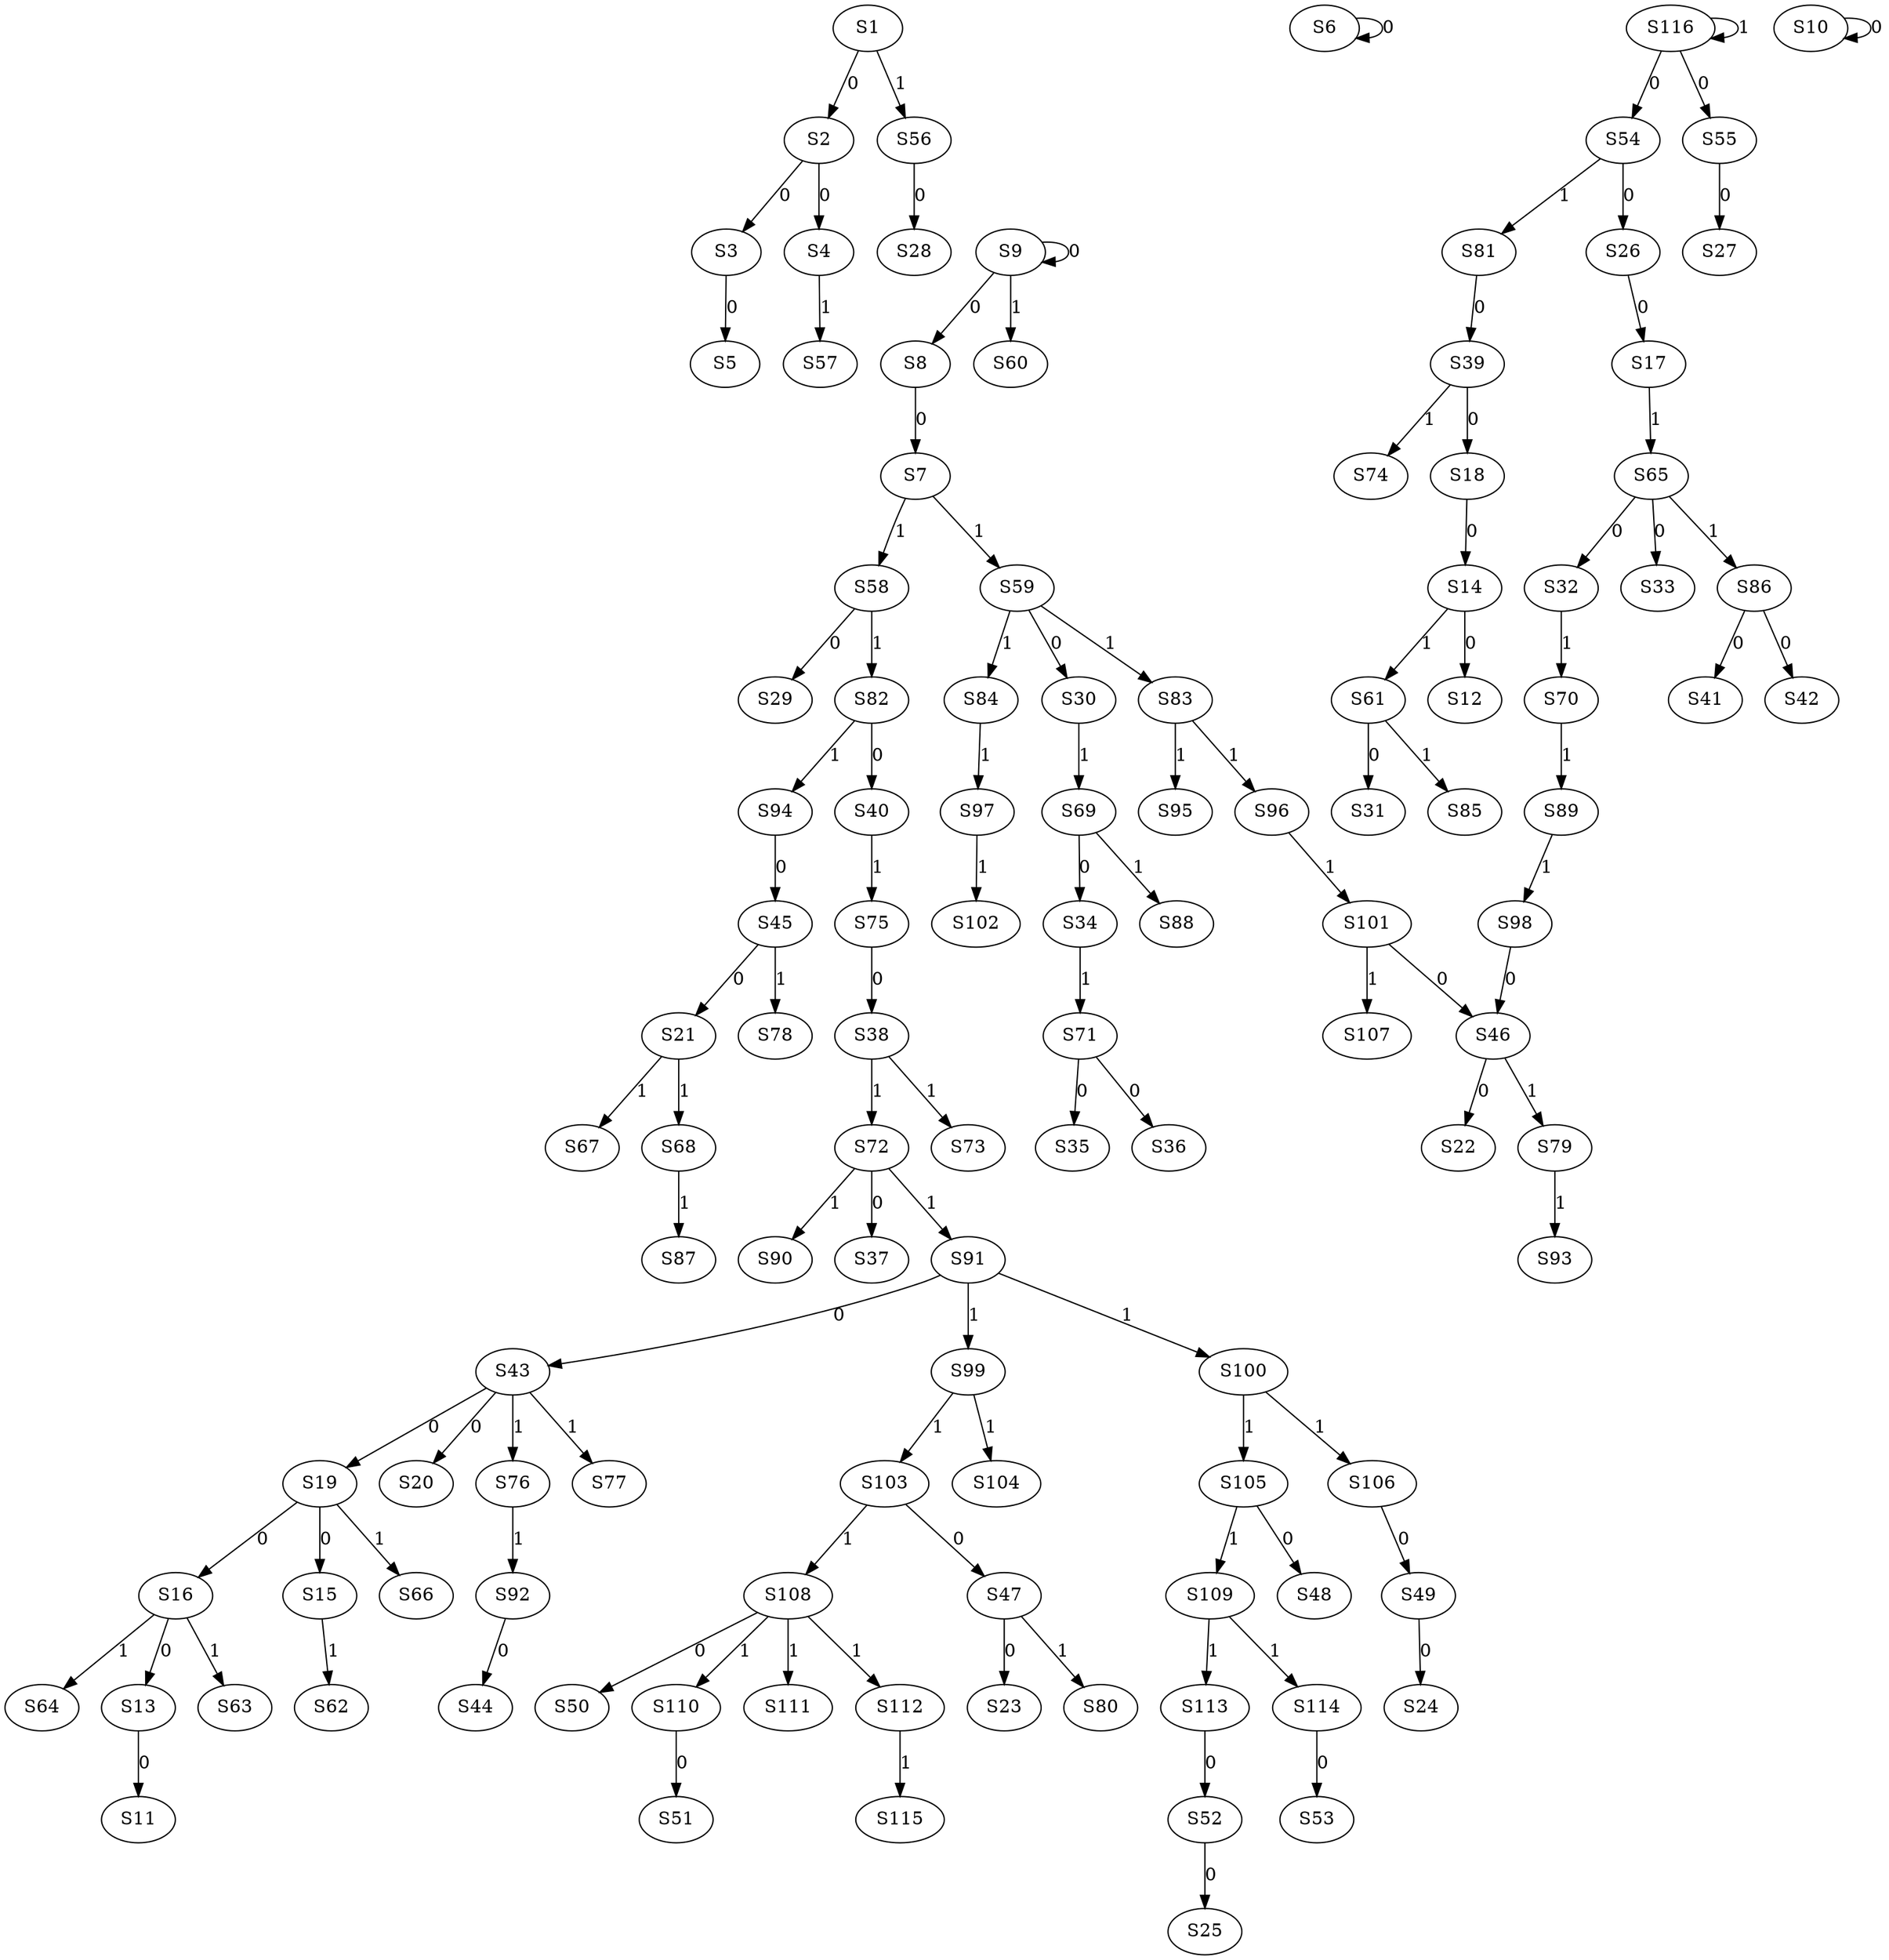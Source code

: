 strict digraph {
	S1 -> S2 [ label = 0 ];
	S2 -> S3 [ label = 0 ];
	S2 -> S4 [ label = 0 ];
	S3 -> S5 [ label = 0 ];
	S6 -> S6 [ label = 0 ];
	S8 -> S7 [ label = 0 ];
	S9 -> S8 [ label = 0 ];
	S9 -> S9 [ label = 0 ];
	S10 -> S10 [ label = 0 ];
	S13 -> S11 [ label = 0 ];
	S14 -> S12 [ label = 0 ];
	S16 -> S13 [ label = 0 ];
	S18 -> S14 [ label = 0 ];
	S19 -> S15 [ label = 0 ];
	S19 -> S16 [ label = 0 ];
	S26 -> S17 [ label = 0 ];
	S39 -> S18 [ label = 0 ];
	S43 -> S19 [ label = 0 ];
	S43 -> S20 [ label = 0 ];
	S45 -> S21 [ label = 0 ];
	S46 -> S22 [ label = 0 ];
	S47 -> S23 [ label = 0 ];
	S49 -> S24 [ label = 0 ];
	S52 -> S25 [ label = 0 ];
	S54 -> S26 [ label = 0 ];
	S55 -> S27 [ label = 0 ];
	S56 -> S28 [ label = 0 ];
	S58 -> S29 [ label = 0 ];
	S59 -> S30 [ label = 0 ];
	S61 -> S31 [ label = 0 ];
	S65 -> S32 [ label = 0 ];
	S65 -> S33 [ label = 0 ];
	S69 -> S34 [ label = 0 ];
	S71 -> S35 [ label = 0 ];
	S71 -> S36 [ label = 0 ];
	S72 -> S37 [ label = 0 ];
	S75 -> S38 [ label = 0 ];
	S81 -> S39 [ label = 0 ];
	S82 -> S40 [ label = 0 ];
	S86 -> S41 [ label = 0 ];
	S86 -> S42 [ label = 0 ];
	S91 -> S43 [ label = 0 ];
	S92 -> S44 [ label = 0 ];
	S94 -> S45 [ label = 0 ];
	S98 -> S46 [ label = 0 ];
	S103 -> S47 [ label = 0 ];
	S105 -> S48 [ label = 0 ];
	S106 -> S49 [ label = 0 ];
	S108 -> S50 [ label = 0 ];
	S110 -> S51 [ label = 0 ];
	S113 -> S52 [ label = 0 ];
	S114 -> S53 [ label = 0 ];
	S116 -> S54 [ label = 0 ];
	S116 -> S55 [ label = 0 ];
	S1 -> S56 [ label = 1 ];
	S4 -> S57 [ label = 1 ];
	S7 -> S58 [ label = 1 ];
	S7 -> S59 [ label = 1 ];
	S9 -> S60 [ label = 1 ];
	S14 -> S61 [ label = 1 ];
	S15 -> S62 [ label = 1 ];
	S16 -> S63 [ label = 1 ];
	S16 -> S64 [ label = 1 ];
	S17 -> S65 [ label = 1 ];
	S19 -> S66 [ label = 1 ];
	S21 -> S67 [ label = 1 ];
	S21 -> S68 [ label = 1 ];
	S30 -> S69 [ label = 1 ];
	S32 -> S70 [ label = 1 ];
	S34 -> S71 [ label = 1 ];
	S38 -> S72 [ label = 1 ];
	S38 -> S73 [ label = 1 ];
	S39 -> S74 [ label = 1 ];
	S40 -> S75 [ label = 1 ];
	S43 -> S76 [ label = 1 ];
	S43 -> S77 [ label = 1 ];
	S45 -> S78 [ label = 1 ];
	S46 -> S79 [ label = 1 ];
	S47 -> S80 [ label = 1 ];
	S54 -> S81 [ label = 1 ];
	S58 -> S82 [ label = 1 ];
	S59 -> S83 [ label = 1 ];
	S59 -> S84 [ label = 1 ];
	S61 -> S85 [ label = 1 ];
	S65 -> S86 [ label = 1 ];
	S68 -> S87 [ label = 1 ];
	S69 -> S88 [ label = 1 ];
	S70 -> S89 [ label = 1 ];
	S72 -> S90 [ label = 1 ];
	S72 -> S91 [ label = 1 ];
	S76 -> S92 [ label = 1 ];
	S79 -> S93 [ label = 1 ];
	S82 -> S94 [ label = 1 ];
	S83 -> S95 [ label = 1 ];
	S83 -> S96 [ label = 1 ];
	S84 -> S97 [ label = 1 ];
	S89 -> S98 [ label = 1 ];
	S91 -> S99 [ label = 1 ];
	S91 -> S100 [ label = 1 ];
	S96 -> S101 [ label = 1 ];
	S97 -> S102 [ label = 1 ];
	S99 -> S103 [ label = 1 ];
	S99 -> S104 [ label = 1 ];
	S100 -> S105 [ label = 1 ];
	S100 -> S106 [ label = 1 ];
	S101 -> S107 [ label = 1 ];
	S103 -> S108 [ label = 1 ];
	S105 -> S109 [ label = 1 ];
	S108 -> S110 [ label = 1 ];
	S108 -> S111 [ label = 1 ];
	S108 -> S112 [ label = 1 ];
	S109 -> S113 [ label = 1 ];
	S109 -> S114 [ label = 1 ];
	S112 -> S115 [ label = 1 ];
	S116 -> S116 [ label = 1 ];
	S101 -> S46 [ label = 0 ];
}